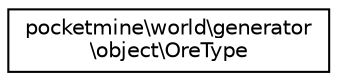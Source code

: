 digraph "Graphical Class Hierarchy"
{
 // INTERACTIVE_SVG=YES
 // LATEX_PDF_SIZE
  edge [fontname="Helvetica",fontsize="10",labelfontname="Helvetica",labelfontsize="10"];
  node [fontname="Helvetica",fontsize="10",shape=record];
  rankdir="LR";
  Node0 [label="pocketmine\\world\\generator\l\\object\\OreType",height=0.2,width=0.4,color="black", fillcolor="white", style="filled",URL="$d0/da7/classpocketmine_1_1world_1_1generator_1_1object_1_1_ore_type.html",tooltip=" "];
}
